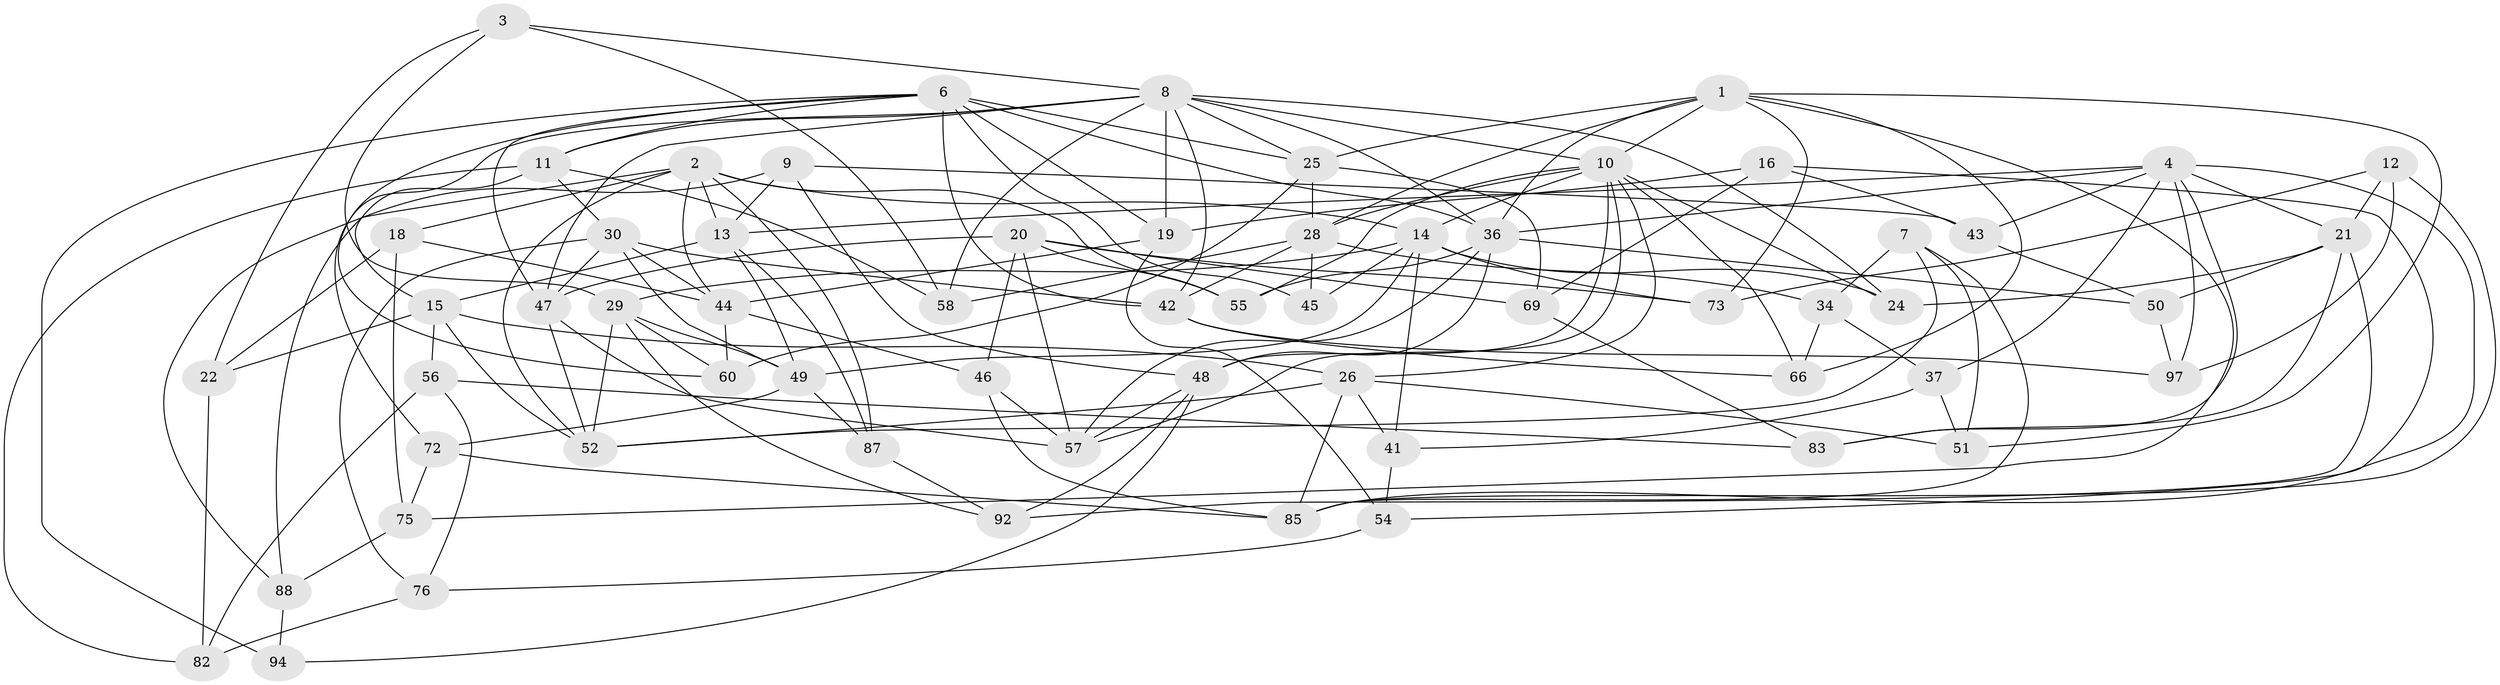 // original degree distribution, {4: 1.0}
// Generated by graph-tools (version 1.1) at 2025/20/03/04/25 18:20:40]
// undirected, 61 vertices, 159 edges
graph export_dot {
graph [start="1"]
  node [color=gray90,style=filled];
  1 [super="+70"];
  2 [super="+27+5"];
  3;
  4 [super="+74"];
  6 [super="+84+68+81"];
  7;
  8 [super="+77+61"];
  9;
  10 [super="+39+89"];
  11 [super="+91"];
  12;
  13 [super="+17"];
  14 [super="+32+31"];
  15 [super="+64"];
  16;
  18;
  19 [super="+53"];
  20 [super="+23"];
  21 [super="+79"];
  22;
  24;
  25 [super="+35"];
  26 [super="+99"];
  28 [super="+33+86"];
  29 [super="+40"];
  30 [super="+102"];
  34;
  36 [super="+38+65"];
  37;
  41;
  42 [super="+67"];
  43;
  44 [super="+71"];
  45;
  46;
  47 [super="+63"];
  48 [super="+62"];
  49 [super="+96"];
  50;
  51;
  52 [super="+78"];
  54;
  55;
  56;
  57 [super="+98"];
  58;
  60;
  66;
  69;
  72;
  73;
  75;
  76;
  82;
  83;
  85 [super="+95"];
  87;
  88;
  92;
  94;
  97;
  1 -- 25;
  1 -- 66;
  1 -- 28;
  1 -- 51;
  1 -- 36;
  1 -- 73;
  1 -- 10;
  1 -- 75;
  2 -- 44;
  2 -- 18;
  2 -- 14;
  2 -- 55;
  2 -- 13;
  2 -- 88;
  2 -- 52;
  2 -- 87;
  3 -- 22;
  3 -- 58;
  3 -- 8;
  3 -- 29;
  4 -- 83;
  4 -- 97;
  4 -- 43;
  4 -- 37;
  4 -- 85;
  4 -- 13;
  4 -- 36;
  4 -- 21;
  6 -- 94 [weight=2];
  6 -- 36;
  6 -- 60;
  6 -- 25;
  6 -- 45;
  6 -- 11;
  6 -- 42;
  6 -- 19;
  6 -- 47;
  7 -- 51;
  7 -- 52;
  7 -- 85;
  7 -- 34;
  8 -- 47;
  8 -- 11;
  8 -- 72;
  8 -- 42;
  8 -- 10;
  8 -- 25;
  8 -- 58;
  8 -- 24;
  8 -- 19 [weight=2];
  8 -- 36;
  9 -- 43;
  9 -- 88;
  9 -- 48;
  9 -- 13;
  10 -- 66;
  10 -- 26;
  10 -- 24;
  10 -- 28;
  10 -- 48;
  10 -- 57;
  10 -- 14;
  10 -- 55;
  11 -- 58;
  11 -- 82;
  11 -- 30;
  11 -- 15;
  12 -- 97;
  12 -- 73;
  12 -- 21;
  12 -- 85;
  13 -- 87;
  13 -- 15;
  13 -- 49;
  14 -- 45;
  14 -- 24;
  14 -- 41;
  14 -- 73;
  14 -- 49;
  14 -- 29;
  15 -- 22;
  15 -- 56;
  15 -- 52;
  15 -- 26;
  16 -- 54;
  16 -- 43;
  16 -- 69;
  16 -- 19;
  18 -- 44;
  18 -- 75;
  18 -- 22;
  19 -- 54;
  19 -- 44;
  20 -- 55;
  20 -- 47;
  20 -- 73;
  20 -- 69;
  20 -- 46;
  20 -- 57;
  21 -- 50;
  21 -- 92;
  21 -- 24;
  21 -- 83;
  22 -- 82;
  25 -- 60;
  25 -- 69;
  25 -- 28;
  26 -- 41;
  26 -- 85;
  26 -- 51;
  26 -- 52;
  28 -- 58;
  28 -- 45 [weight=2];
  28 -- 34;
  28 -- 42;
  29 -- 49;
  29 -- 60;
  29 -- 52;
  29 -- 92;
  30 -- 44;
  30 -- 47;
  30 -- 76;
  30 -- 42;
  30 -- 49;
  34 -- 37;
  34 -- 66;
  36 -- 48;
  36 -- 50;
  36 -- 55;
  36 -- 57;
  37 -- 41;
  37 -- 51;
  41 -- 54;
  42 -- 97;
  42 -- 66;
  43 -- 50;
  44 -- 60;
  44 -- 46;
  46 -- 57;
  46 -- 85;
  47 -- 52;
  47 -- 57;
  48 -- 92;
  48 -- 57;
  48 -- 94;
  49 -- 72;
  49 -- 87;
  50 -- 97;
  54 -- 76;
  56 -- 83;
  56 -- 76;
  56 -- 82;
  69 -- 83;
  72 -- 75;
  72 -- 85;
  75 -- 88;
  76 -- 82;
  87 -- 92;
  88 -- 94;
}
